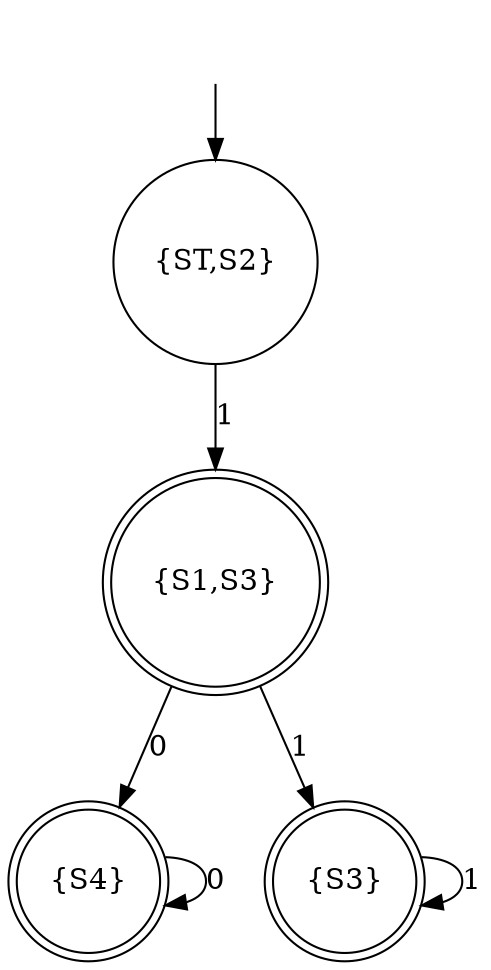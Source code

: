 digraph dfa {
	""   [shape=none]
	sts2 [shape=circle, label="{ST,S2}"]
	s1s3 [shape=doublecircle, label="{S1,S3}"]
	s4   [shape=doublecircle, label="{S4}"]
	s3   [shape=doublecircle, label="{S3}"]

	"" -> sts2
	sts2 -> s1s3 [label="1"]
	s1s3 -> s3   [label="1"]
	s3 -> s3     [label="1"]
	s1s3 -> s4   [label="0"]
	s4 -> s4     [label="0"]
}
